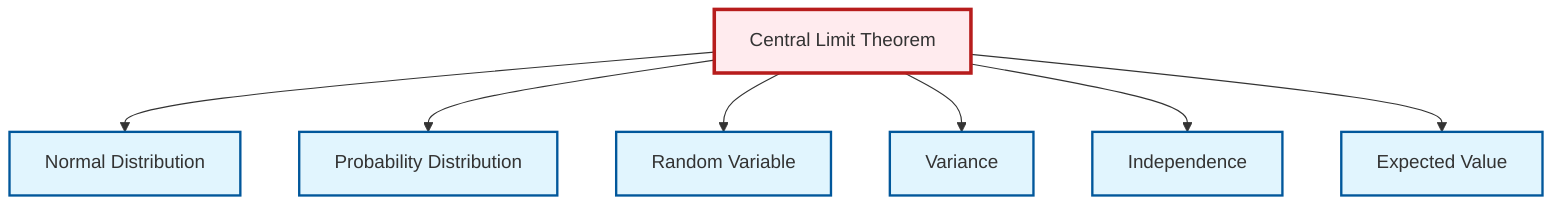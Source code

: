 graph TD
    classDef definition fill:#e1f5fe,stroke:#01579b,stroke-width:2px
    classDef theorem fill:#f3e5f5,stroke:#4a148c,stroke-width:2px
    classDef axiom fill:#fff3e0,stroke:#e65100,stroke-width:2px
    classDef example fill:#e8f5e9,stroke:#1b5e20,stroke-width:2px
    classDef current fill:#ffebee,stroke:#b71c1c,stroke-width:3px
    def-normal-distribution["Normal Distribution"]:::definition
    def-independence["Independence"]:::definition
    def-random-variable["Random Variable"]:::definition
    thm-central-limit["Central Limit Theorem"]:::theorem
    def-variance["Variance"]:::definition
    def-probability-distribution["Probability Distribution"]:::definition
    def-expectation["Expected Value"]:::definition
    thm-central-limit --> def-normal-distribution
    thm-central-limit --> def-probability-distribution
    thm-central-limit --> def-random-variable
    thm-central-limit --> def-variance
    thm-central-limit --> def-independence
    thm-central-limit --> def-expectation
    class thm-central-limit current
